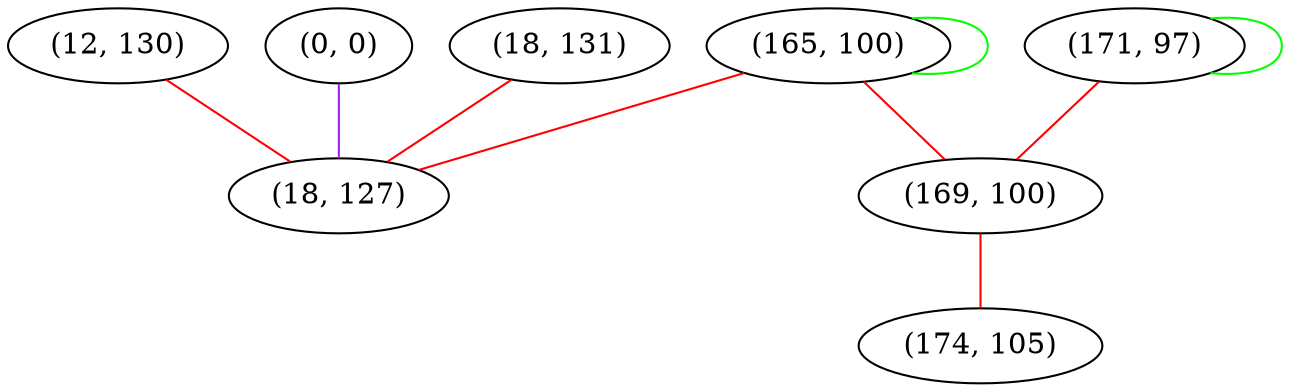 graph "" {
"(12, 130)";
"(165, 100)";
"(0, 0)";
"(18, 131)";
"(171, 97)";
"(169, 100)";
"(18, 127)";
"(174, 105)";
"(12, 130)" -- "(18, 127)"  [color=red, key=0, weight=1];
"(165, 100)" -- "(18, 127)"  [color=red, key=0, weight=1];
"(165, 100)" -- "(165, 100)"  [color=green, key=0, weight=2];
"(165, 100)" -- "(169, 100)"  [color=red, key=0, weight=1];
"(0, 0)" -- "(18, 127)"  [color=purple, key=0, weight=4];
"(18, 131)" -- "(18, 127)"  [color=red, key=0, weight=1];
"(171, 97)" -- "(171, 97)"  [color=green, key=0, weight=2];
"(171, 97)" -- "(169, 100)"  [color=red, key=0, weight=1];
"(169, 100)" -- "(174, 105)"  [color=red, key=0, weight=1];
}
